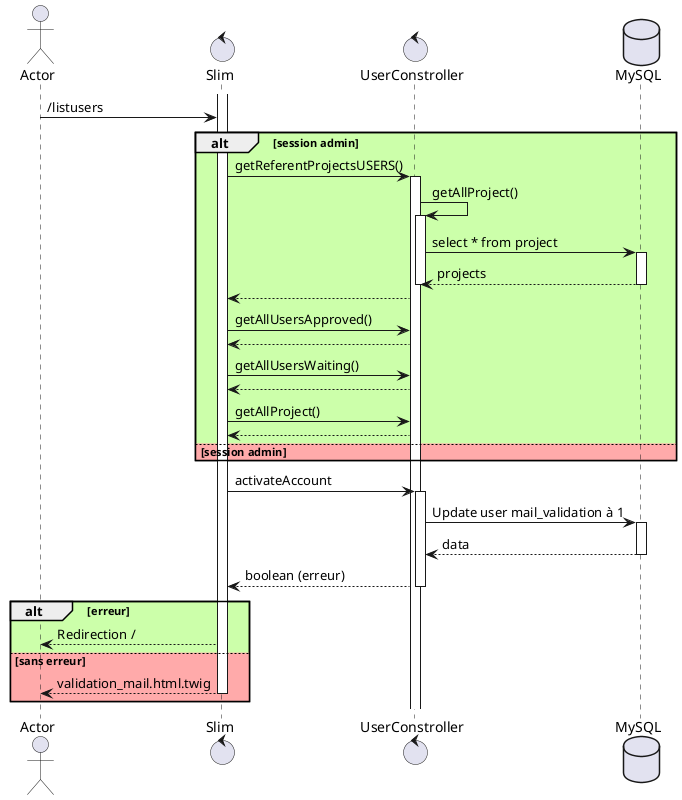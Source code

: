 @startuml GET
actor Actor as a
control Slim as s
control UserConstroller as uc
database MySQL as db

a -> s : /listusers
alt  #ccffaa session admin

s -> uc :getReferentProjectsUSERS()
activate uc
uc -> uc :getAllProject()
activate uc
uc -> db :select * from project
activate db
db --> uc :projects
deactivate db
deactivate uc



s <-- uc
s -> uc :getAllUsersApproved()
s <-- uc
s -> uc :getAllUsersWaiting()
s <-- uc
s -> uc :getAllProject()
s <-- uc

else #ffaaaa session admin
end
activate s
s -> uc : activateAccount
activate uc
uc -> db : Update user mail_validation à 1
activate db
db --> uc :data
deactivate db
uc --> s :boolean (erreur)
deactivate uc
alt  #ccffaa erreur
s --> a : Redirection /
else #ffaaaa sans erreur
s --> a : validation_mail.html.twig
deactivate s
end

@enduml